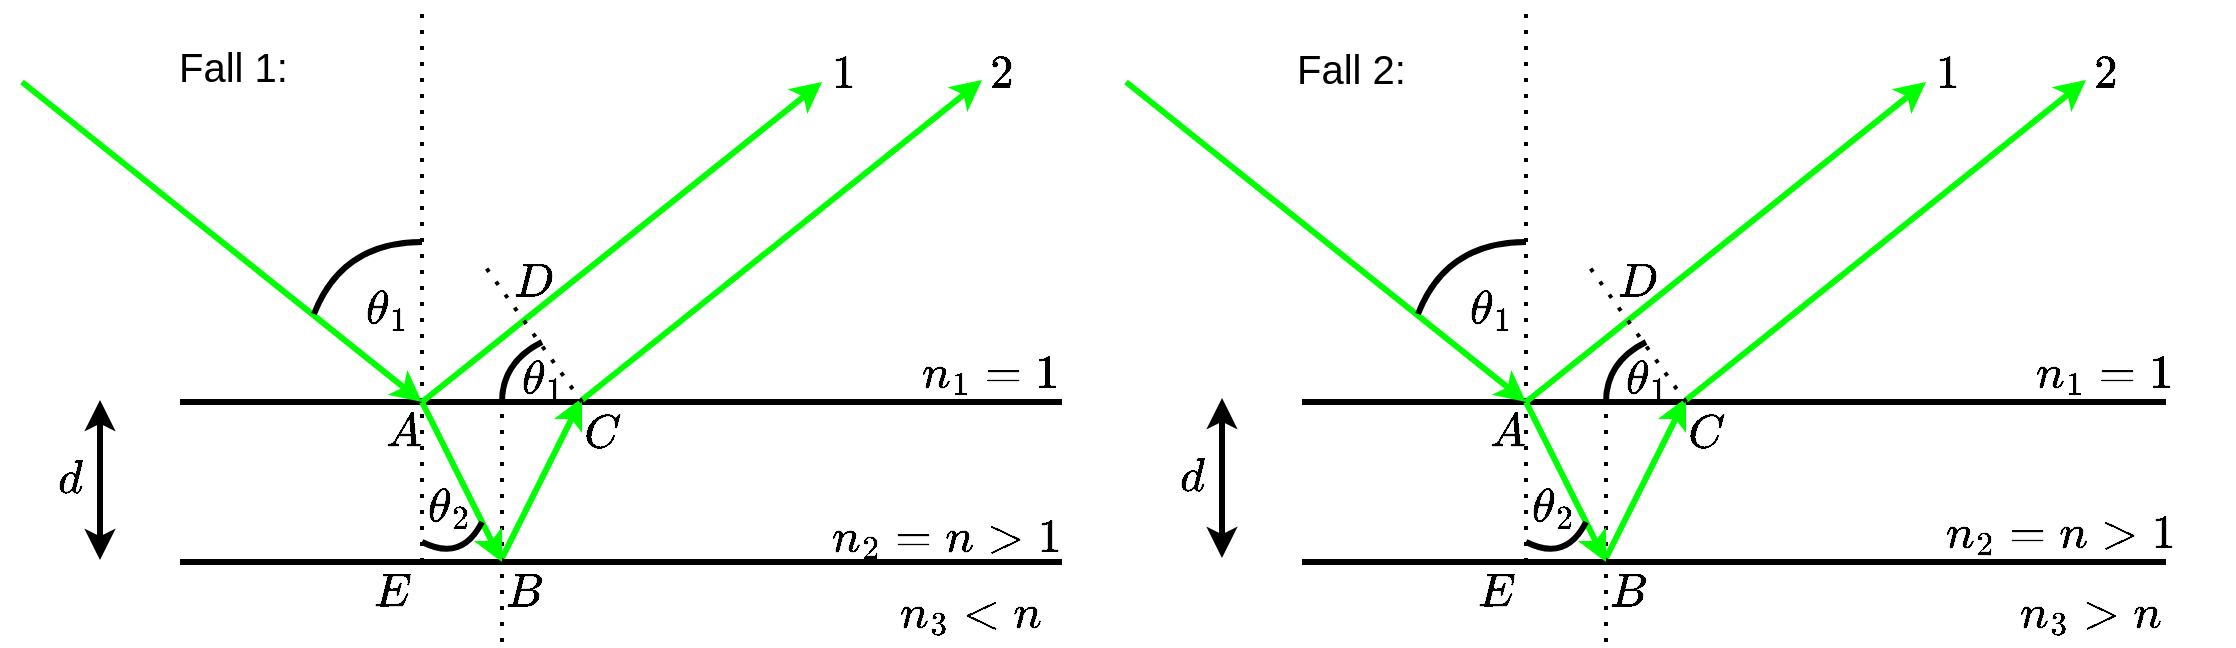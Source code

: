 <mxfile version="16.4.0" type="device"><diagram id="eRO3tII17PyV7rs6jkeo" name="Seite-1"><mxGraphModel dx="1018" dy="665" grid="1" gridSize="10" guides="1" tooltips="1" connect="1" arrows="1" fold="1" page="1" pageScale="1" pageWidth="827" pageHeight="1169" math="1" shadow="0"><root><mxCell id="0"/><mxCell id="1" parent="0"/><mxCell id="KplkI5Mj0bVeX0wgqYZH-21" value="$$\theta_2$$" style="text;html=1;resizable=0;autosize=1;align=center;verticalAlign=middle;points=[];fillColor=none;strokeColor=none;rounded=0;fontSize=20;" vertex="1" parent="1"><mxGeometry x="389" y="357" width="130" height="30" as="geometry"/></mxCell><mxCell id="KplkI5Mj0bVeX0wgqYZH-1" value="" style="endArrow=none;html=1;rounded=0;strokeWidth=3;" edge="1" parent="1"><mxGeometry width="50" height="50" relative="1" as="geometry"><mxPoint x="320" y="320" as="sourcePoint"/><mxPoint x="761" y="320" as="targetPoint"/></mxGeometry></mxCell><mxCell id="KplkI5Mj0bVeX0wgqYZH-2" value="" style="endArrow=none;html=1;rounded=0;strokeWidth=3;" edge="1" parent="1"><mxGeometry width="50" height="50" relative="1" as="geometry"><mxPoint x="320" y="400" as="sourcePoint"/><mxPoint x="761" y="400" as="targetPoint"/></mxGeometry></mxCell><mxCell id="KplkI5Mj0bVeX0wgqYZH-3" value="" style="endArrow=classic;startArrow=classic;html=1;rounded=0;strokeWidth=3;" edge="1" parent="1"><mxGeometry width="50" height="50" relative="1" as="geometry"><mxPoint x="280" y="399" as="sourcePoint"/><mxPoint x="280" y="319" as="targetPoint"/></mxGeometry></mxCell><mxCell id="KplkI5Mj0bVeX0wgqYZH-4" value="$$d$$" style="text;html=1;resizable=0;autosize=1;align=center;verticalAlign=middle;points=[];fillColor=none;strokeColor=none;rounded=0;fontSize=20;" vertex="1" parent="1"><mxGeometry x="230" y="343" width="70" height="30" as="geometry"/></mxCell><mxCell id="KplkI5Mj0bVeX0wgqYZH-5" value="$$n_2 = n &amp;gt; 1$$" style="text;html=1;resizable=0;autosize=1;align=center;verticalAlign=middle;points=[];fillColor=none;strokeColor=none;rounded=0;fontSize=20;" vertex="1" parent="1"><mxGeometry x="623" y="372" width="160" height="30" as="geometry"/></mxCell><mxCell id="KplkI5Mj0bVeX0wgqYZH-6" value="$$n_1 = 1$$" style="text;html=1;resizable=0;autosize=1;align=center;verticalAlign=middle;points=[];fillColor=none;strokeColor=none;rounded=0;fontSize=20;" vertex="1" parent="1"><mxGeometry x="660" y="290" width="130" height="30" as="geometry"/></mxCell><mxCell id="KplkI5Mj0bVeX0wgqYZH-7" value="" style="endArrow=none;dashed=1;html=1;dashPattern=1 3;strokeWidth=2;rounded=0;fontSize=20;" edge="1" parent="1"><mxGeometry width="50" height="50" relative="1" as="geometry"><mxPoint x="441" y="400" as="sourcePoint"/><mxPoint x="441" y="120" as="targetPoint"/></mxGeometry></mxCell><mxCell id="KplkI5Mj0bVeX0wgqYZH-8" value="" style="endArrow=classic;html=1;rounded=0;fontSize=20;strokeWidth=3;strokeColor=#00FF00;" edge="1" parent="1"><mxGeometry width="50" height="50" relative="1" as="geometry"><mxPoint x="241" y="160" as="sourcePoint"/><mxPoint x="441" y="320" as="targetPoint"/></mxGeometry></mxCell><mxCell id="KplkI5Mj0bVeX0wgqYZH-9" value="" style="endArrow=classic;html=1;rounded=0;fontSize=20;strokeWidth=3;strokeColor=#00FF00;" edge="1" parent="1"><mxGeometry width="50" height="50" relative="1" as="geometry"><mxPoint x="441" y="320" as="sourcePoint"/><mxPoint x="641" y="160" as="targetPoint"/></mxGeometry></mxCell><mxCell id="KplkI5Mj0bVeX0wgqYZH-10" value="" style="endArrow=classic;html=1;rounded=0;fontSize=20;strokeWidth=3;strokeColor=#00FF00;" edge="1" parent="1"><mxGeometry width="50" height="50" relative="1" as="geometry"><mxPoint x="521" y="319" as="sourcePoint"/><mxPoint x="721" y="159" as="targetPoint"/></mxGeometry></mxCell><mxCell id="KplkI5Mj0bVeX0wgqYZH-11" value="" style="endArrow=none;dashed=1;html=1;dashPattern=1 3;strokeWidth=2;rounded=0;fontSize=20;" edge="1" parent="1"><mxGeometry width="50" height="50" relative="1" as="geometry"><mxPoint x="481" y="440" as="sourcePoint"/><mxPoint x="481" y="319" as="targetPoint"/></mxGeometry></mxCell><mxCell id="KplkI5Mj0bVeX0wgqYZH-12" value="" style="endArrow=classic;html=1;rounded=0;fontSize=20;strokeWidth=3;strokeColor=#00FF00;" edge="1" parent="1"><mxGeometry width="50" height="50" relative="1" as="geometry"><mxPoint x="441" y="320" as="sourcePoint"/><mxPoint x="481" y="400" as="targetPoint"/></mxGeometry></mxCell><mxCell id="KplkI5Mj0bVeX0wgqYZH-13" value="" style="endArrow=classic;html=1;rounded=0;fontSize=20;strokeWidth=3;strokeColor=#00FF00;" edge="1" parent="1"><mxGeometry width="50" height="50" relative="1" as="geometry"><mxPoint x="481" y="398" as="sourcePoint"/><mxPoint x="521" y="318" as="targetPoint"/></mxGeometry></mxCell><mxCell id="KplkI5Mj0bVeX0wgqYZH-14" value="" style="endArrow=none;dashed=1;html=1;dashPattern=1 3;strokeWidth=2;rounded=0;fontSize=20;" edge="1" parent="1"><mxGeometry width="50" height="50" relative="1" as="geometry"><mxPoint x="521" y="320" as="sourcePoint"/><mxPoint x="471" y="250" as="targetPoint"/></mxGeometry></mxCell><mxCell id="KplkI5Mj0bVeX0wgqYZH-15" value="$$1$$" style="text;html=1;resizable=0;autosize=1;align=center;verticalAlign=middle;points=[];fillColor=none;strokeColor=none;rounded=0;fontSize=20;" vertex="1" parent="1"><mxGeometry x="616" y="140" width="70" height="30" as="geometry"/></mxCell><mxCell id="KplkI5Mj0bVeX0wgqYZH-16" value="$$2$$" style="text;html=1;resizable=0;autosize=1;align=center;verticalAlign=middle;points=[];fillColor=none;strokeColor=none;rounded=0;fontSize=20;" vertex="1" parent="1"><mxGeometry x="695" y="140" width="70" height="30" as="geometry"/></mxCell><mxCell id="KplkI5Mj0bVeX0wgqYZH-17" value="$$\theta_1$$" style="text;html=1;resizable=0;autosize=1;align=center;verticalAlign=middle;points=[];fillColor=none;strokeColor=none;rounded=0;fontSize=20;" vertex="1" parent="1"><mxGeometry x="358" y="258" width="130" height="30" as="geometry"/></mxCell><mxCell id="KplkI5Mj0bVeX0wgqYZH-18" value="" style="endArrow=none;html=1;fontSize=20;strokeColor=#000000;strokeWidth=3;curved=1;" edge="1" parent="1"><mxGeometry width="50" height="50" relative="1" as="geometry"><mxPoint x="387" y="276" as="sourcePoint"/><mxPoint x="441" y="240" as="targetPoint"/><Array as="points"><mxPoint x="401" y="240"/></Array></mxGeometry></mxCell><mxCell id="KplkI5Mj0bVeX0wgqYZH-20" value="" style="endArrow=none;html=1;fontSize=20;strokeColor=#000000;strokeWidth=3;curved=1;" edge="1" parent="1"><mxGeometry width="50" height="50" relative="1" as="geometry"><mxPoint x="441" y="390" as="sourcePoint"/><mxPoint x="471" y="380" as="targetPoint"/><Array as="points"><mxPoint x="461" y="400"/></Array></mxGeometry></mxCell><mxCell id="KplkI5Mj0bVeX0wgqYZH-22" value="$$A$$" style="text;html=1;resizable=0;autosize=1;align=center;verticalAlign=middle;points=[];fillColor=none;strokeColor=none;rounded=0;fontSize=20;" vertex="1" parent="1"><mxGeometry x="396" y="320" width="70" height="30" as="geometry"/></mxCell><mxCell id="KplkI5Mj0bVeX0wgqYZH-23" value="$$B$$" style="text;html=1;resizable=0;autosize=1;align=center;verticalAlign=middle;points=[];fillColor=none;strokeColor=none;rounded=0;fontSize=20;" vertex="1" parent="1"><mxGeometry x="457" y="400" width="70" height="30" as="geometry"/></mxCell><mxCell id="KplkI5Mj0bVeX0wgqYZH-24" value="$$C$$" style="text;html=1;resizable=0;autosize=1;align=center;verticalAlign=middle;points=[];fillColor=none;strokeColor=none;rounded=0;fontSize=20;" vertex="1" parent="1"><mxGeometry x="496" y="320" width="70" height="30" as="geometry"/></mxCell><mxCell id="KplkI5Mj0bVeX0wgqYZH-25" value="$$D$$" style="text;html=1;resizable=0;autosize=1;align=center;verticalAlign=middle;points=[];fillColor=none;strokeColor=none;rounded=0;fontSize=20;" vertex="1" parent="1"><mxGeometry x="461" y="245" width="70" height="30" as="geometry"/></mxCell><mxCell id="KplkI5Mj0bVeX0wgqYZH-26" value="$$n_3 &amp;lt; n$$" style="text;html=1;resizable=0;autosize=1;align=center;verticalAlign=middle;points=[];fillColor=none;strokeColor=none;rounded=0;fontSize=20;" vertex="1" parent="1"><mxGeometry x="650" y="410" width="130" height="30" as="geometry"/></mxCell><mxCell id="KplkI5Mj0bVeX0wgqYZH-27" value="" style="endArrow=none;html=1;fontSize=20;strokeColor=#000000;strokeWidth=3;curved=1;" edge="1" parent="1"><mxGeometry width="50" height="50" relative="1" as="geometry"><mxPoint x="481" y="320" as="sourcePoint"/><mxPoint x="501" y="290" as="targetPoint"/><Array as="points"><mxPoint x="481" y="300"/></Array></mxGeometry></mxCell><mxCell id="KplkI5Mj0bVeX0wgqYZH-28" value="$$\theta_1$$" style="text;html=1;resizable=0;autosize=1;align=center;verticalAlign=middle;points=[];fillColor=none;strokeColor=none;rounded=0;fontSize=20;" vertex="1" parent="1"><mxGeometry x="436" y="293" width="130" height="30" as="geometry"/></mxCell><mxCell id="KplkI5Mj0bVeX0wgqYZH-29" value="$$E$$" style="text;html=1;resizable=0;autosize=1;align=center;verticalAlign=middle;points=[];fillColor=none;strokeColor=none;rounded=0;fontSize=20;" vertex="1" parent="1"><mxGeometry x="391" y="400" width="70" height="30" as="geometry"/></mxCell><mxCell id="KplkI5Mj0bVeX0wgqYZH-30" value="$$\theta_2$$" style="text;html=1;resizable=0;autosize=1;align=center;verticalAlign=middle;points=[];fillColor=none;strokeColor=none;rounded=0;fontSize=20;" vertex="1" parent="1"><mxGeometry x="941" y="357" width="130" height="30" as="geometry"/></mxCell><mxCell id="KplkI5Mj0bVeX0wgqYZH-31" value="" style="endArrow=none;html=1;rounded=0;strokeWidth=3;" edge="1" parent="1"><mxGeometry width="50" height="50" relative="1" as="geometry"><mxPoint x="881" y="320" as="sourcePoint"/><mxPoint x="1313" y="320" as="targetPoint"/></mxGeometry></mxCell><mxCell id="KplkI5Mj0bVeX0wgqYZH-32" value="" style="endArrow=none;html=1;rounded=0;strokeWidth=3;" edge="1" parent="1"><mxGeometry width="50" height="50" relative="1" as="geometry"><mxPoint x="881" y="400" as="sourcePoint"/><mxPoint x="1313" y="400" as="targetPoint"/></mxGeometry></mxCell><mxCell id="KplkI5Mj0bVeX0wgqYZH-33" value="" style="endArrow=classic;startArrow=classic;html=1;rounded=0;strokeWidth=3;" edge="1" parent="1"><mxGeometry width="50" height="50" relative="1" as="geometry"><mxPoint x="841" y="398" as="sourcePoint"/><mxPoint x="841" y="318" as="targetPoint"/></mxGeometry></mxCell><mxCell id="KplkI5Mj0bVeX0wgqYZH-34" value="$$d$$" style="text;html=1;resizable=0;autosize=1;align=center;verticalAlign=middle;points=[];fillColor=none;strokeColor=none;rounded=0;fontSize=20;" vertex="1" parent="1"><mxGeometry x="791" y="342" width="70" height="30" as="geometry"/></mxCell><mxCell id="KplkI5Mj0bVeX0wgqYZH-35" value="" style="endArrow=none;dashed=1;html=1;dashPattern=1 3;strokeWidth=2;rounded=0;fontSize=20;" edge="1" parent="1"><mxGeometry width="50" height="50" relative="1" as="geometry"><mxPoint x="993" y="400" as="sourcePoint"/><mxPoint x="993" y="120" as="targetPoint"/></mxGeometry></mxCell><mxCell id="KplkI5Mj0bVeX0wgqYZH-36" value="" style="endArrow=classic;html=1;rounded=0;fontSize=20;strokeWidth=3;strokeColor=#00FF00;" edge="1" parent="1"><mxGeometry width="50" height="50" relative="1" as="geometry"><mxPoint x="793" y="160" as="sourcePoint"/><mxPoint x="993" y="320" as="targetPoint"/></mxGeometry></mxCell><mxCell id="KplkI5Mj0bVeX0wgqYZH-37" value="" style="endArrow=classic;html=1;rounded=0;fontSize=20;strokeWidth=3;strokeColor=#00FF00;" edge="1" parent="1"><mxGeometry width="50" height="50" relative="1" as="geometry"><mxPoint x="993" y="320" as="sourcePoint"/><mxPoint x="1193" y="160" as="targetPoint"/></mxGeometry></mxCell><mxCell id="KplkI5Mj0bVeX0wgqYZH-38" value="" style="endArrow=classic;html=1;rounded=0;fontSize=20;strokeWidth=3;strokeColor=#00FF00;" edge="1" parent="1"><mxGeometry width="50" height="50" relative="1" as="geometry"><mxPoint x="1073" y="319" as="sourcePoint"/><mxPoint x="1273" y="159" as="targetPoint"/></mxGeometry></mxCell><mxCell id="KplkI5Mj0bVeX0wgqYZH-39" value="" style="endArrow=none;dashed=1;html=1;dashPattern=1 3;strokeWidth=2;rounded=0;fontSize=20;" edge="1" parent="1"><mxGeometry width="50" height="50" relative="1" as="geometry"><mxPoint x="1033" y="440" as="sourcePoint"/><mxPoint x="1033" y="319" as="targetPoint"/></mxGeometry></mxCell><mxCell id="KplkI5Mj0bVeX0wgqYZH-40" value="" style="endArrow=classic;html=1;rounded=0;fontSize=20;strokeWidth=3;strokeColor=#00FF00;" edge="1" parent="1"><mxGeometry width="50" height="50" relative="1" as="geometry"><mxPoint x="993" y="320" as="sourcePoint"/><mxPoint x="1033" y="400" as="targetPoint"/></mxGeometry></mxCell><mxCell id="KplkI5Mj0bVeX0wgqYZH-41" value="" style="endArrow=classic;html=1;rounded=0;fontSize=20;strokeWidth=3;strokeColor=#00FF00;" edge="1" parent="1"><mxGeometry width="50" height="50" relative="1" as="geometry"><mxPoint x="1033" y="398" as="sourcePoint"/><mxPoint x="1073" y="318" as="targetPoint"/></mxGeometry></mxCell><mxCell id="KplkI5Mj0bVeX0wgqYZH-42" value="" style="endArrow=none;dashed=1;html=1;dashPattern=1 3;strokeWidth=2;rounded=0;fontSize=20;" edge="1" parent="1"><mxGeometry width="50" height="50" relative="1" as="geometry"><mxPoint x="1073" y="320" as="sourcePoint"/><mxPoint x="1023" y="250" as="targetPoint"/></mxGeometry></mxCell><mxCell id="KplkI5Mj0bVeX0wgqYZH-43" value="$$1$$" style="text;html=1;resizable=0;autosize=1;align=center;verticalAlign=middle;points=[];fillColor=none;strokeColor=none;rounded=0;fontSize=20;" vertex="1" parent="1"><mxGeometry x="1168" y="140" width="70" height="30" as="geometry"/></mxCell><mxCell id="KplkI5Mj0bVeX0wgqYZH-44" value="$$2$$" style="text;html=1;resizable=0;autosize=1;align=center;verticalAlign=middle;points=[];fillColor=none;strokeColor=none;rounded=0;fontSize=20;" vertex="1" parent="1"><mxGeometry x="1247" y="140" width="70" height="30" as="geometry"/></mxCell><mxCell id="KplkI5Mj0bVeX0wgqYZH-45" value="$$\theta_1$$" style="text;html=1;resizable=0;autosize=1;align=center;verticalAlign=middle;points=[];fillColor=none;strokeColor=none;rounded=0;fontSize=20;" vertex="1" parent="1"><mxGeometry x="910" y="258" width="130" height="30" as="geometry"/></mxCell><mxCell id="KplkI5Mj0bVeX0wgqYZH-46" value="" style="endArrow=none;html=1;fontSize=20;strokeColor=#000000;strokeWidth=3;curved=1;" edge="1" parent="1"><mxGeometry width="50" height="50" relative="1" as="geometry"><mxPoint x="939" y="276" as="sourcePoint"/><mxPoint x="993" y="240" as="targetPoint"/><Array as="points"><mxPoint x="953" y="240"/></Array></mxGeometry></mxCell><mxCell id="KplkI5Mj0bVeX0wgqYZH-47" value="" style="endArrow=none;html=1;fontSize=20;strokeColor=#000000;strokeWidth=3;curved=1;" edge="1" parent="1"><mxGeometry width="50" height="50" relative="1" as="geometry"><mxPoint x="993" y="390" as="sourcePoint"/><mxPoint x="1023" y="380" as="targetPoint"/><Array as="points"><mxPoint x="1013" y="400"/></Array></mxGeometry></mxCell><mxCell id="KplkI5Mj0bVeX0wgqYZH-48" value="$$A$$" style="text;html=1;resizable=0;autosize=1;align=center;verticalAlign=middle;points=[];fillColor=none;strokeColor=none;rounded=0;fontSize=20;" vertex="1" parent="1"><mxGeometry x="948" y="320" width="70" height="30" as="geometry"/></mxCell><mxCell id="KplkI5Mj0bVeX0wgqYZH-49" value="$$B$$" style="text;html=1;resizable=0;autosize=1;align=center;verticalAlign=middle;points=[];fillColor=none;strokeColor=none;rounded=0;fontSize=20;" vertex="1" parent="1"><mxGeometry x="1009" y="400" width="70" height="30" as="geometry"/></mxCell><mxCell id="KplkI5Mj0bVeX0wgqYZH-50" value="$$C$$" style="text;html=1;resizable=0;autosize=1;align=center;verticalAlign=middle;points=[];fillColor=none;strokeColor=none;rounded=0;fontSize=20;" vertex="1" parent="1"><mxGeometry x="1048" y="320" width="70" height="30" as="geometry"/></mxCell><mxCell id="KplkI5Mj0bVeX0wgqYZH-51" value="$$D$$" style="text;html=1;resizable=0;autosize=1;align=center;verticalAlign=middle;points=[];fillColor=none;strokeColor=none;rounded=0;fontSize=20;" vertex="1" parent="1"><mxGeometry x="1013" y="245" width="70" height="30" as="geometry"/></mxCell><mxCell id="KplkI5Mj0bVeX0wgqYZH-52" value="" style="endArrow=none;html=1;fontSize=20;strokeColor=#000000;strokeWidth=3;curved=1;" edge="1" parent="1"><mxGeometry width="50" height="50" relative="1" as="geometry"><mxPoint x="1033" y="320" as="sourcePoint"/><mxPoint x="1053" y="290" as="targetPoint"/><Array as="points"><mxPoint x="1033" y="300"/></Array></mxGeometry></mxCell><mxCell id="KplkI5Mj0bVeX0wgqYZH-53" value="$$\theta_1$$" style="text;html=1;resizable=0;autosize=1;align=center;verticalAlign=middle;points=[];fillColor=none;strokeColor=none;rounded=0;fontSize=20;" vertex="1" parent="1"><mxGeometry x="988" y="293" width="130" height="30" as="geometry"/></mxCell><mxCell id="KplkI5Mj0bVeX0wgqYZH-54" value="$$E$$" style="text;html=1;resizable=0;autosize=1;align=center;verticalAlign=middle;points=[];fillColor=none;strokeColor=none;rounded=0;fontSize=20;" vertex="1" parent="1"><mxGeometry x="943" y="400" width="70" height="30" as="geometry"/></mxCell><mxCell id="KplkI5Mj0bVeX0wgqYZH-55" value="$$n_1 = 1$$" style="text;html=1;resizable=0;autosize=1;align=center;verticalAlign=middle;points=[];fillColor=none;strokeColor=none;rounded=0;fontSize=20;" vertex="1" parent="1"><mxGeometry x="1217" y="290" width="130" height="30" as="geometry"/></mxCell><mxCell id="KplkI5Mj0bVeX0wgqYZH-56" value="$$n_2 = n &amp;gt; 1$$" style="text;html=1;resizable=0;autosize=1;align=center;verticalAlign=middle;points=[];fillColor=none;strokeColor=none;rounded=0;fontSize=20;" vertex="1" parent="1"><mxGeometry x="1180" y="370" width="160" height="30" as="geometry"/></mxCell><mxCell id="KplkI5Mj0bVeX0wgqYZH-57" value="$$n_3 &amp;gt; n$$" style="text;html=1;resizable=0;autosize=1;align=center;verticalAlign=middle;points=[];fillColor=none;strokeColor=none;rounded=0;fontSize=20;" vertex="1" parent="1"><mxGeometry x="1210" y="410" width="130" height="30" as="geometry"/></mxCell><mxCell id="KplkI5Mj0bVeX0wgqYZH-58" value="Fall 1:&amp;nbsp;" style="text;html=1;resizable=0;autosize=1;align=center;verticalAlign=middle;points=[];fillColor=none;strokeColor=none;rounded=0;fontSize=20;" vertex="1" parent="1"><mxGeometry x="309" y="137" width="80" height="30" as="geometry"/></mxCell><mxCell id="KplkI5Mj0bVeX0wgqYZH-59" value="Fall 2:&amp;nbsp;" style="text;html=1;resizable=0;autosize=1;align=center;verticalAlign=middle;points=[];fillColor=none;strokeColor=none;rounded=0;fontSize=20;" vertex="1" parent="1"><mxGeometry x="868" y="138" width="80" height="30" as="geometry"/></mxCell></root></mxGraphModel></diagram></mxfile>